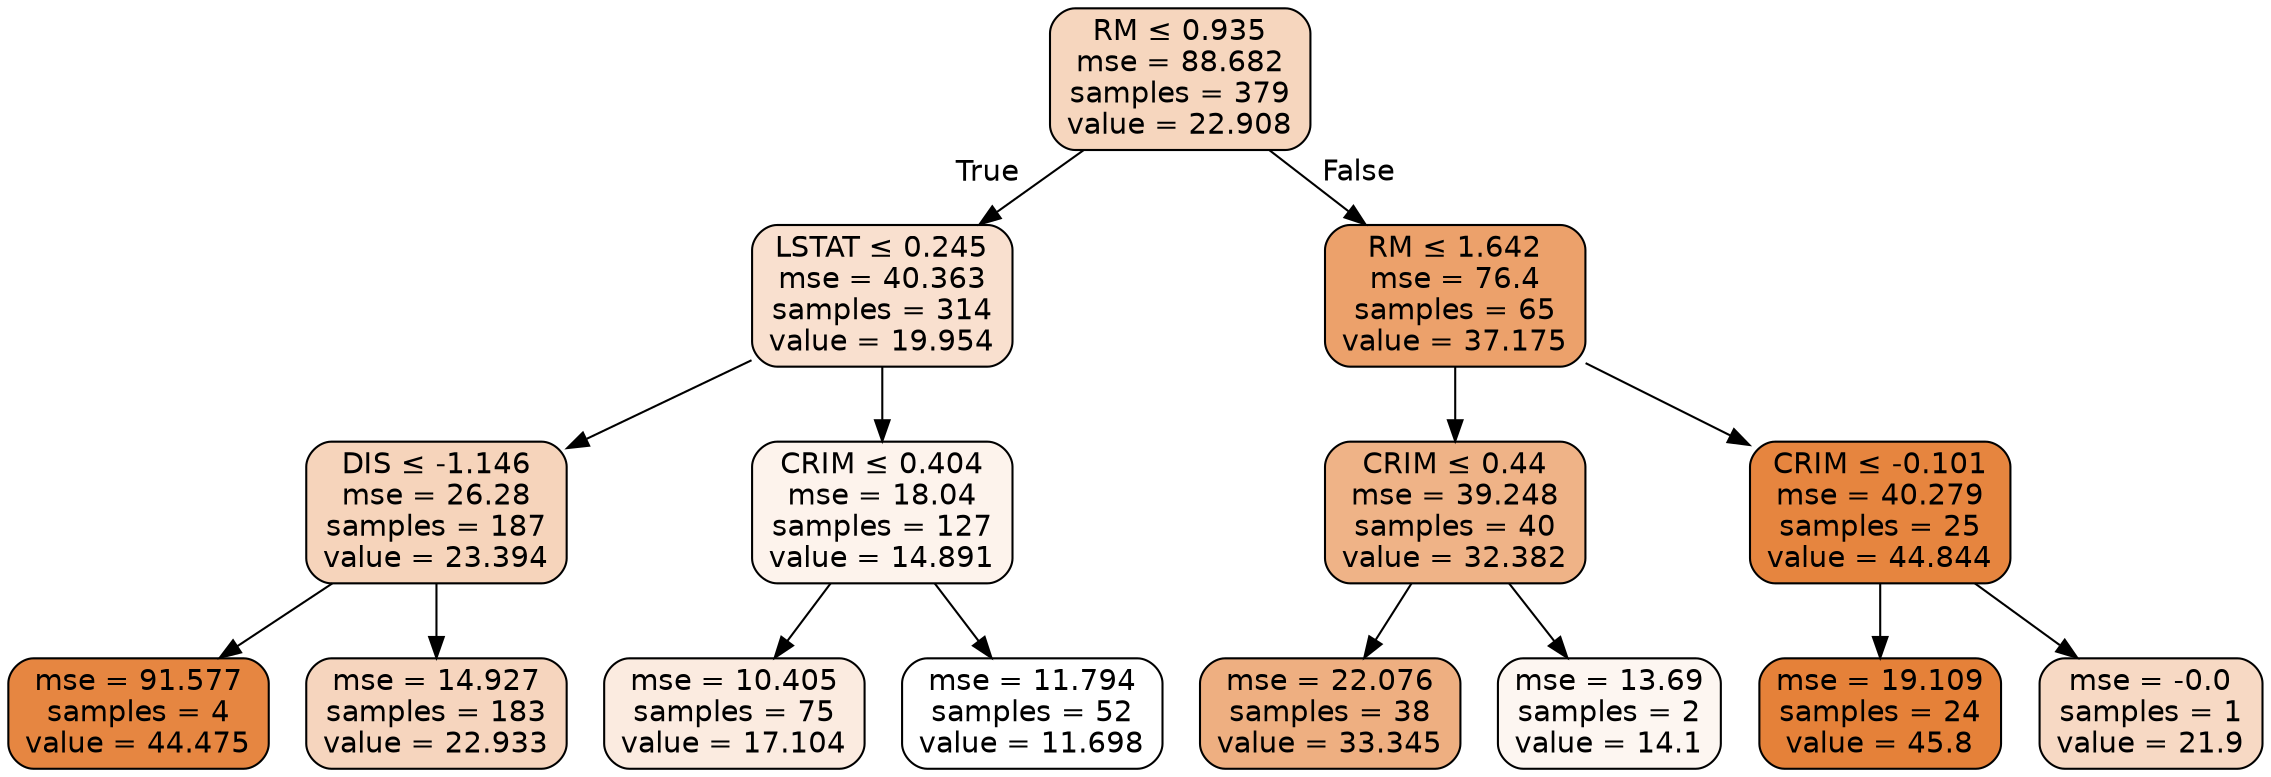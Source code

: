 digraph Tree {
node [shape=box, style="filled, rounded", color="black", fontname=helvetica] ;
edge [fontname=helvetica] ;
0 [label=<RM &le; 0.935<br/>mse = 88.682<br/>samples = 379<br/>value = 22.908>, fillcolor="#f6d6be"] ;
1 [label=<LSTAT &le; 0.245<br/>mse = 40.363<br/>samples = 314<br/>value = 19.954>, fillcolor="#f9e0cf"] ;
0 -> 1 [labeldistance=2.5, labelangle=45, headlabel="True"] ;
2 [label=<DIS &le; -1.146<br/>mse = 26.28<br/>samples = 187<br/>value = 23.394>, fillcolor="#f6d4bb"] ;
1 -> 2 ;
3 [label=<mse = 91.577<br/>samples = 4<br/>value = 44.475>, fillcolor="#e68641"] ;
2 -> 3 ;
4 [label=<mse = 14.927<br/>samples = 183<br/>value = 22.933>, fillcolor="#f6d5be"] ;
2 -> 4 ;
5 [label=<CRIM &le; 0.404<br/>mse = 18.04<br/>samples = 127<br/>value = 14.891>, fillcolor="#fdf3ec"] ;
1 -> 5 ;
6 [label=<mse = 10.405<br/>samples = 75<br/>value = 17.104>, fillcolor="#fbebe0"] ;
5 -> 6 ;
7 [label=<mse = 11.794<br/>samples = 52<br/>value = 11.698>, fillcolor="#ffffff"] ;
5 -> 7 ;
8 [label=<RM &le; 1.642<br/>mse = 76.4<br/>samples = 65<br/>value = 37.175>, fillcolor="#eca16b"] ;
0 -> 8 [labeldistance=2.5, labelangle=-45, headlabel="False"] ;
9 [label=<CRIM &le; 0.44<br/>mse = 39.248<br/>samples = 40<br/>value = 32.382>, fillcolor="#efb387"] ;
8 -> 9 ;
10 [label=<mse = 22.076<br/>samples = 38<br/>value = 33.345>, fillcolor="#eeaf81"] ;
9 -> 10 ;
11 [label=<mse = 13.69<br/>samples = 2<br/>value = 14.1>, fillcolor="#fdf6f1"] ;
9 -> 11 ;
12 [label=<CRIM &le; -0.101<br/>mse = 40.279<br/>samples = 25<br/>value = 44.844>, fillcolor="#e6853f"] ;
8 -> 12 ;
13 [label=<mse = 19.109<br/>samples = 24<br/>value = 45.8>, fillcolor="#e58139"] ;
12 -> 13 ;
14 [label=<mse = -0.0<br/>samples = 1<br/>value = 21.9>, fillcolor="#f7d9c4"] ;
12 -> 14 ;
}